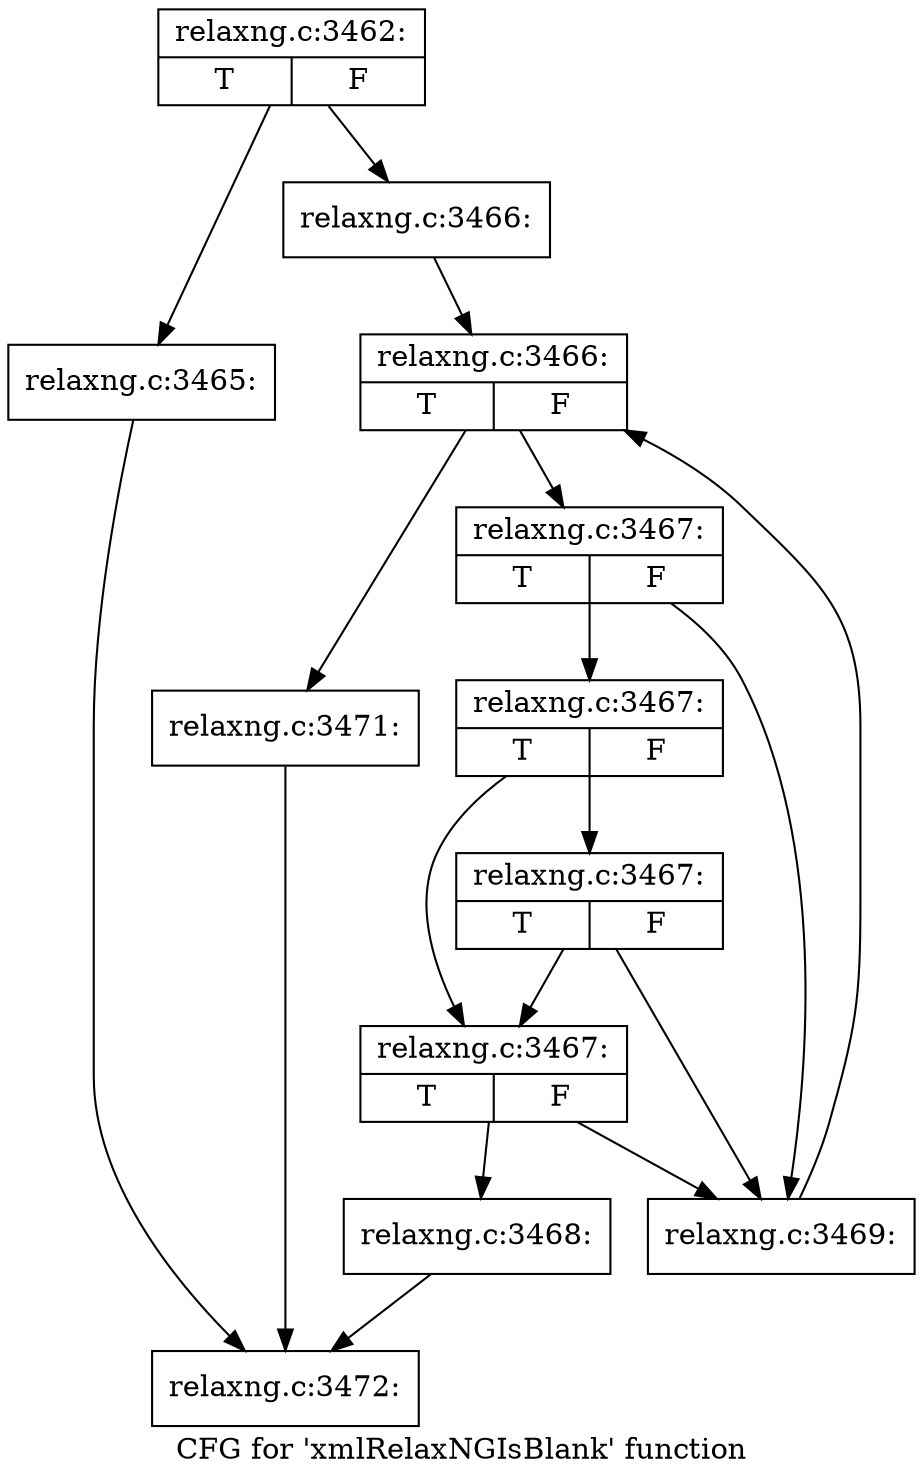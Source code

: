 digraph "CFG for 'xmlRelaxNGIsBlank' function" {
	label="CFG for 'xmlRelaxNGIsBlank' function";

	Node0x555e9c3a1730 [shape=record,label="{relaxng.c:3462:|{<s0>T|<s1>F}}"];
	Node0x555e9c3a1730 -> Node0x555e9c3ab1b0;
	Node0x555e9c3a1730 -> Node0x555e9c3ab200;
	Node0x555e9c3ab1b0 [shape=record,label="{relaxng.c:3465:}"];
	Node0x555e9c3ab1b0 -> Node0x555e9c3a1780;
	Node0x555e9c3ab200 [shape=record,label="{relaxng.c:3466:}"];
	Node0x555e9c3ab200 -> Node0x555e9c3abec0;
	Node0x555e9c3abec0 [shape=record,label="{relaxng.c:3466:|{<s0>T|<s1>F}}"];
	Node0x555e9c3abec0 -> Node0x555e9c3ac330;
	Node0x555e9c3abec0 -> Node0x555e9c3ac0a0;
	Node0x555e9c3ac330 [shape=record,label="{relaxng.c:3467:|{<s0>T|<s1>F}}"];
	Node0x555e9c3ac330 -> Node0x555e9c3ac570;
	Node0x555e9c3ac330 -> Node0x555e9c3ac640;
	Node0x555e9c3ac640 [shape=record,label="{relaxng.c:3467:|{<s0>T|<s1>F}}"];
	Node0x555e9c3ac640 -> Node0x555e9c3ac840;
	Node0x555e9c3ac640 -> Node0x555e9c3ac5c0;
	Node0x555e9c3ac840 [shape=record,label="{relaxng.c:3467:|{<s0>T|<s1>F}}"];
	Node0x555e9c3ac840 -> Node0x555e9c3ac570;
	Node0x555e9c3ac840 -> Node0x555e9c3ac5c0;
	Node0x555e9c3ac5c0 [shape=record,label="{relaxng.c:3467:|{<s0>T|<s1>F}}"];
	Node0x555e9c3ac5c0 -> Node0x555e9c3ac570;
	Node0x555e9c3ac5c0 -> Node0x555e9c3ac520;
	Node0x555e9c3ac520 [shape=record,label="{relaxng.c:3468:}"];
	Node0x555e9c3ac520 -> Node0x555e9c3a1780;
	Node0x555e9c3ac570 [shape=record,label="{relaxng.c:3469:}"];
	Node0x555e9c3ac570 -> Node0x555e9c3abec0;
	Node0x555e9c3ac0a0 [shape=record,label="{relaxng.c:3471:}"];
	Node0x555e9c3ac0a0 -> Node0x555e9c3a1780;
	Node0x555e9c3a1780 [shape=record,label="{relaxng.c:3472:}"];
}
